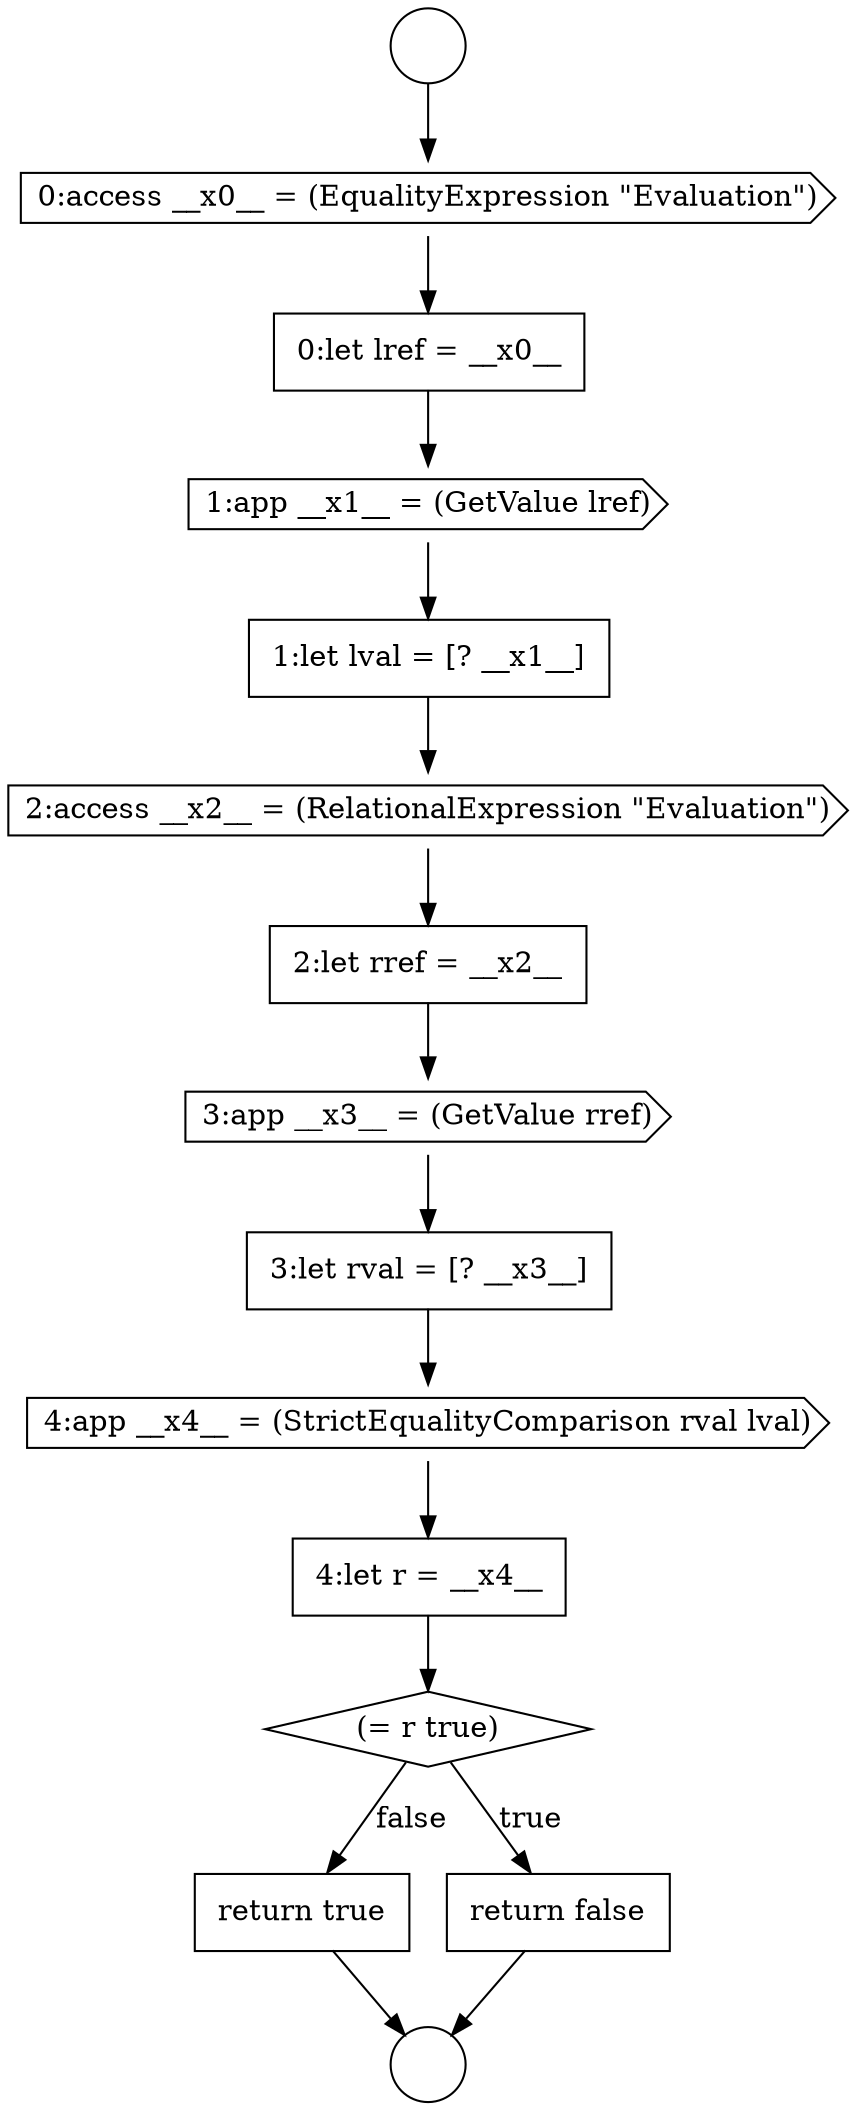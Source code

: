 digraph {
  node4682 [shape=none, margin=0, label=<<font color="black">
    <table border="0" cellborder="1" cellspacing="0" cellpadding="10">
      <tr><td align="left">1:let lval = [? __x1__]</td></tr>
    </table>
  </font>> color="black" fillcolor="white" style=filled]
  node4679 [shape=cds, label=<<font color="black">0:access __x0__ = (EqualityExpression &quot;Evaluation&quot;)</font>> color="black" fillcolor="white" style=filled]
  node4686 [shape=none, margin=0, label=<<font color="black">
    <table border="0" cellborder="1" cellspacing="0" cellpadding="10">
      <tr><td align="left">3:let rval = [? __x3__]</td></tr>
    </table>
  </font>> color="black" fillcolor="white" style=filled]
  node4680 [shape=none, margin=0, label=<<font color="black">
    <table border="0" cellborder="1" cellspacing="0" cellpadding="10">
      <tr><td align="left">0:let lref = __x0__</td></tr>
    </table>
  </font>> color="black" fillcolor="white" style=filled]
  node4689 [shape=diamond, label=<<font color="black">(= r true)</font>> color="black" fillcolor="white" style=filled]
  node4685 [shape=cds, label=<<font color="black">3:app __x3__ = (GetValue rref)</font>> color="black" fillcolor="white" style=filled]
  node4677 [shape=circle label=" " color="black" fillcolor="white" style=filled]
  node4684 [shape=none, margin=0, label=<<font color="black">
    <table border="0" cellborder="1" cellspacing="0" cellpadding="10">
      <tr><td align="left">2:let rref = __x2__</td></tr>
    </table>
  </font>> color="black" fillcolor="white" style=filled]
  node4678 [shape=circle label=" " color="black" fillcolor="white" style=filled]
  node4687 [shape=cds, label=<<font color="black">4:app __x4__ = (StrictEqualityComparison rval lval)</font>> color="black" fillcolor="white" style=filled]
  node4691 [shape=none, margin=0, label=<<font color="black">
    <table border="0" cellborder="1" cellspacing="0" cellpadding="10">
      <tr><td align="left">return true</td></tr>
    </table>
  </font>> color="black" fillcolor="white" style=filled]
  node4690 [shape=none, margin=0, label=<<font color="black">
    <table border="0" cellborder="1" cellspacing="0" cellpadding="10">
      <tr><td align="left">return false</td></tr>
    </table>
  </font>> color="black" fillcolor="white" style=filled]
  node4688 [shape=none, margin=0, label=<<font color="black">
    <table border="0" cellborder="1" cellspacing="0" cellpadding="10">
      <tr><td align="left">4:let r = __x4__</td></tr>
    </table>
  </font>> color="black" fillcolor="white" style=filled]
  node4681 [shape=cds, label=<<font color="black">1:app __x1__ = (GetValue lref)</font>> color="black" fillcolor="white" style=filled]
  node4683 [shape=cds, label=<<font color="black">2:access __x2__ = (RelationalExpression &quot;Evaluation&quot;)</font>> color="black" fillcolor="white" style=filled]
  node4684 -> node4685 [ color="black"]
  node4685 -> node4686 [ color="black"]
  node4687 -> node4688 [ color="black"]
  node4690 -> node4678 [ color="black"]
  node4683 -> node4684 [ color="black"]
  node4680 -> node4681 [ color="black"]
  node4682 -> node4683 [ color="black"]
  node4681 -> node4682 [ color="black"]
  node4679 -> node4680 [ color="black"]
  node4677 -> node4679 [ color="black"]
  node4688 -> node4689 [ color="black"]
  node4691 -> node4678 [ color="black"]
  node4689 -> node4690 [label=<<font color="black">true</font>> color="black"]
  node4689 -> node4691 [label=<<font color="black">false</font>> color="black"]
  node4686 -> node4687 [ color="black"]
}
